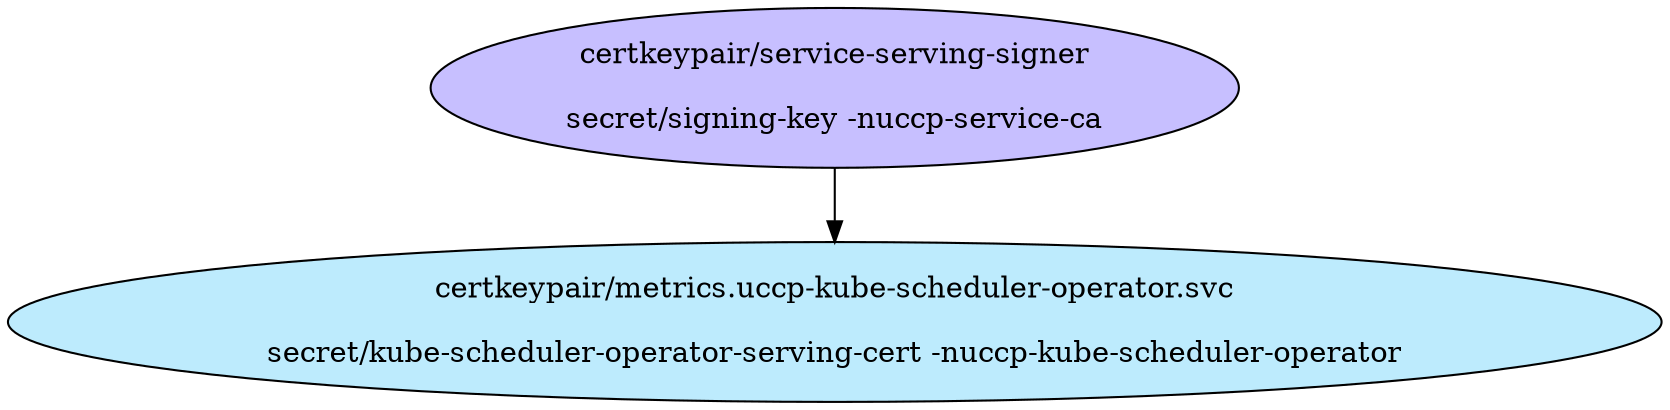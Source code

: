 digraph "Local Certificate" {
  // Node definitions.
  1 [
    label="certkeypair/service-serving-signer\n\nsecret/signing-key -nuccp-service-ca\n"
    style=filled
    fillcolor="#c7bfff"
  ];
  11 [
    label="certkeypair/metrics.uccp-kube-scheduler-operator.svc\n\nsecret/kube-scheduler-operator-serving-cert -nuccp-kube-scheduler-operator\n"
    style=filled
    fillcolor="#bdebfd"
  ];

  // Edge definitions.
  1 -> 11;
}